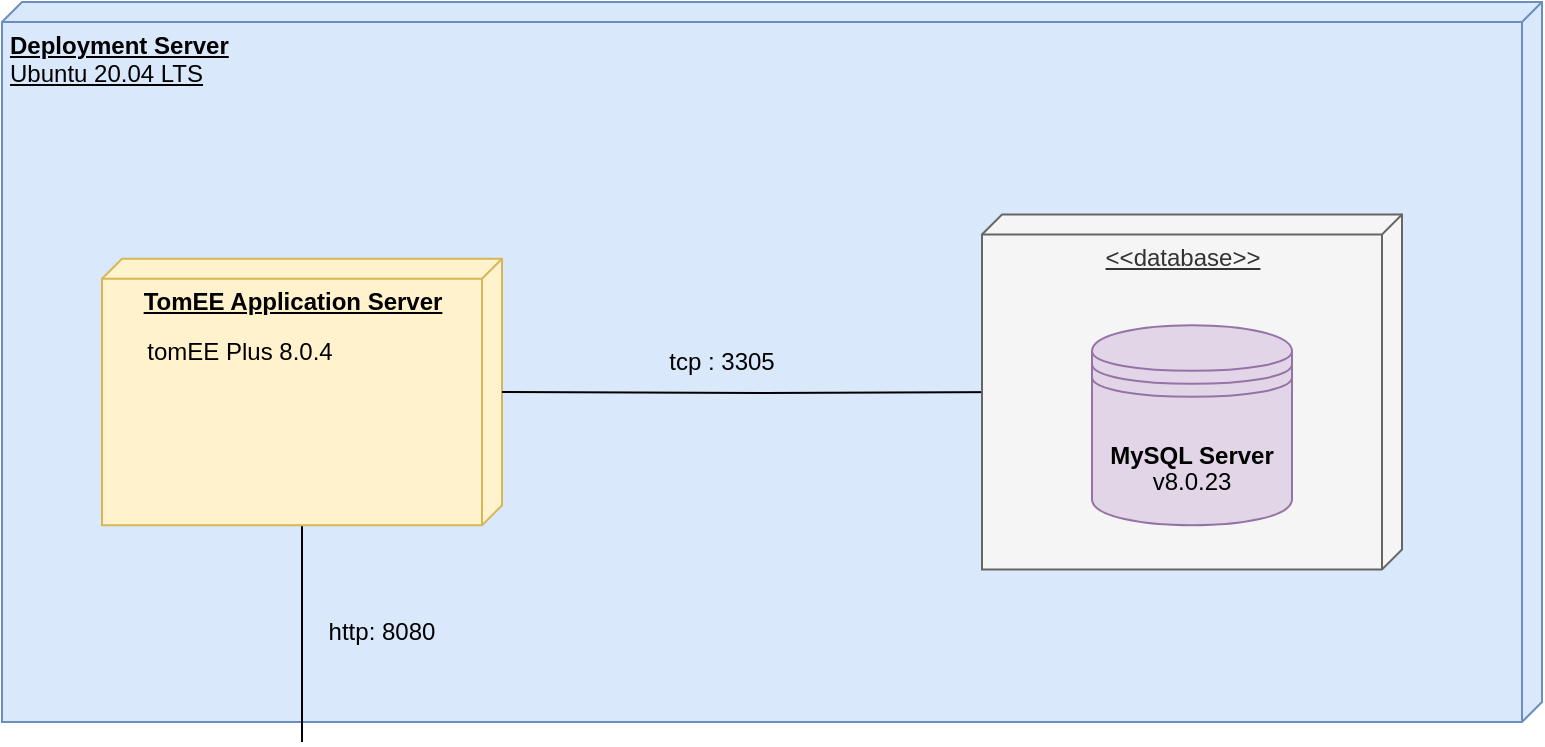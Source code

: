<mxfile version="14.5.1" type="device"><diagram id="uMe4JyAYK3VigVNJdNE0" name="Page-1"><mxGraphModel dx="2784" dy="1134" grid="1" gridSize="10" guides="1" tooltips="1" connect="1" arrows="1" fold="1" page="1" pageScale="1" pageWidth="827" pageHeight="1169" math="0" shadow="0"><root><mxCell id="0"/><mxCell id="1" parent="0"/><mxCell id="ZirHQpV6jTEZbCvssrJf-13" value="&lt;div&gt;&lt;b&gt;Deployment Server&lt;/b&gt;&lt;/div&gt;&lt;div&gt;Ubuntu 20.04 LTS&lt;/div&gt;" style="verticalAlign=top;align=left;spacingTop=8;spacingLeft=2;spacingRight=12;shape=cube;size=10;direction=south;fontStyle=4;html=1;fillColor=#dae8fc;strokeColor=#6c8ebf;" vertex="1" parent="1"><mxGeometry x="-10" y="250" width="770" height="360" as="geometry"/></mxCell><mxCell id="ZirHQpV6jTEZbCvssrJf-35" style="edgeStyle=orthogonalEdgeStyle;rounded=0;orthogonalLoop=1;jettySize=auto;html=1;endArrow=none;endFill=0;" edge="1" parent="1" source="ZirHQpV6jTEZbCvssrJf-15"><mxGeometry relative="1" as="geometry"><mxPoint x="140" y="620" as="targetPoint"/></mxGeometry></mxCell><mxCell id="ZirHQpV6jTEZbCvssrJf-15" value="&lt;div align=&quot;center&quot;&gt;&lt;b style=&quot;line-height: 120%&quot;&gt;TomEE Application Server&lt;/b&gt;&lt;/div&gt;" style="verticalAlign=top;align=center;spacingTop=8;spacingLeft=2;spacingRight=12;shape=cube;size=10;direction=south;fontStyle=4;html=1;fillColor=#fff2cc;strokeColor=#d6b656;" vertex="1" parent="1"><mxGeometry x="40" y="378.34" width="200" height="133.33" as="geometry"/></mxCell><mxCell id="ZirHQpV6jTEZbCvssrJf-17" style="edgeStyle=orthogonalEdgeStyle;rounded=0;orthogonalLoop=1;jettySize=auto;html=1;endArrow=none;endFill=0;" edge="1" parent="1" target="ZirHQpV6jTEZbCvssrJf-15"><mxGeometry relative="1" as="geometry"><mxPoint x="500" y="445" as="sourcePoint"/></mxGeometry></mxCell><mxCell id="ZirHQpV6jTEZbCvssrJf-18" value="&lt;div&gt;tcp : 3305&lt;br&gt;&lt;/div&gt;" style="text;html=1;strokeColor=none;fillColor=none;align=center;verticalAlign=middle;whiteSpace=wrap;rounded=0;" vertex="1" parent="1"><mxGeometry x="300" y="420" width="100" height="20" as="geometry"/></mxCell><mxCell id="ZirHQpV6jTEZbCvssrJf-19" value="&lt;div align=&quot;center&quot;&gt;&amp;lt;&amp;lt;database&amp;gt;&amp;gt;&lt;/div&gt;" style="verticalAlign=top;align=center;spacingTop=8;spacingLeft=2;spacingRight=12;shape=cube;size=10;direction=south;fontStyle=4;html=1;fillColor=#f5f5f5;strokeColor=#666666;fontColor=#333333;" vertex="1" parent="1"><mxGeometry x="480" y="356.25" width="210" height="177.5" as="geometry"/></mxCell><mxCell id="ZirHQpV6jTEZbCvssrJf-20" value="&lt;b&gt;MySQL Server&lt;br&gt;&lt;/b&gt;" style="shape=datastore;whiteSpace=wrap;html=1;fillColor=#e1d5e7;strokeColor=#9673a6;" vertex="1" parent="1"><mxGeometry x="535" y="411.67" width="100" height="100" as="geometry"/></mxCell><mxCell id="ZirHQpV6jTEZbCvssrJf-32" value="http: 8080" style="text;html=1;strokeColor=none;fillColor=none;align=center;verticalAlign=middle;whiteSpace=wrap;rounded=0;" vertex="1" parent="1"><mxGeometry x="140" y="555" width="80" height="20" as="geometry"/></mxCell><mxCell id="ZirHQpV6jTEZbCvssrJf-33" value="v8.0.23" style="text;html=1;strokeColor=none;fillColor=none;align=center;verticalAlign=middle;whiteSpace=wrap;rounded=0;" vertex="1" parent="1"><mxGeometry x="560" y="480" width="50" height="20" as="geometry"/></mxCell><mxCell id="ZirHQpV6jTEZbCvssrJf-34" value="tomEE Plus 8.0.4" style="text;html=1;strokeColor=none;fillColor=none;align=center;verticalAlign=middle;whiteSpace=wrap;rounded=0;" vertex="1" parent="1"><mxGeometry x="54" y="410" width="110" height="30" as="geometry"/></mxCell></root></mxGraphModel></diagram></mxfile>